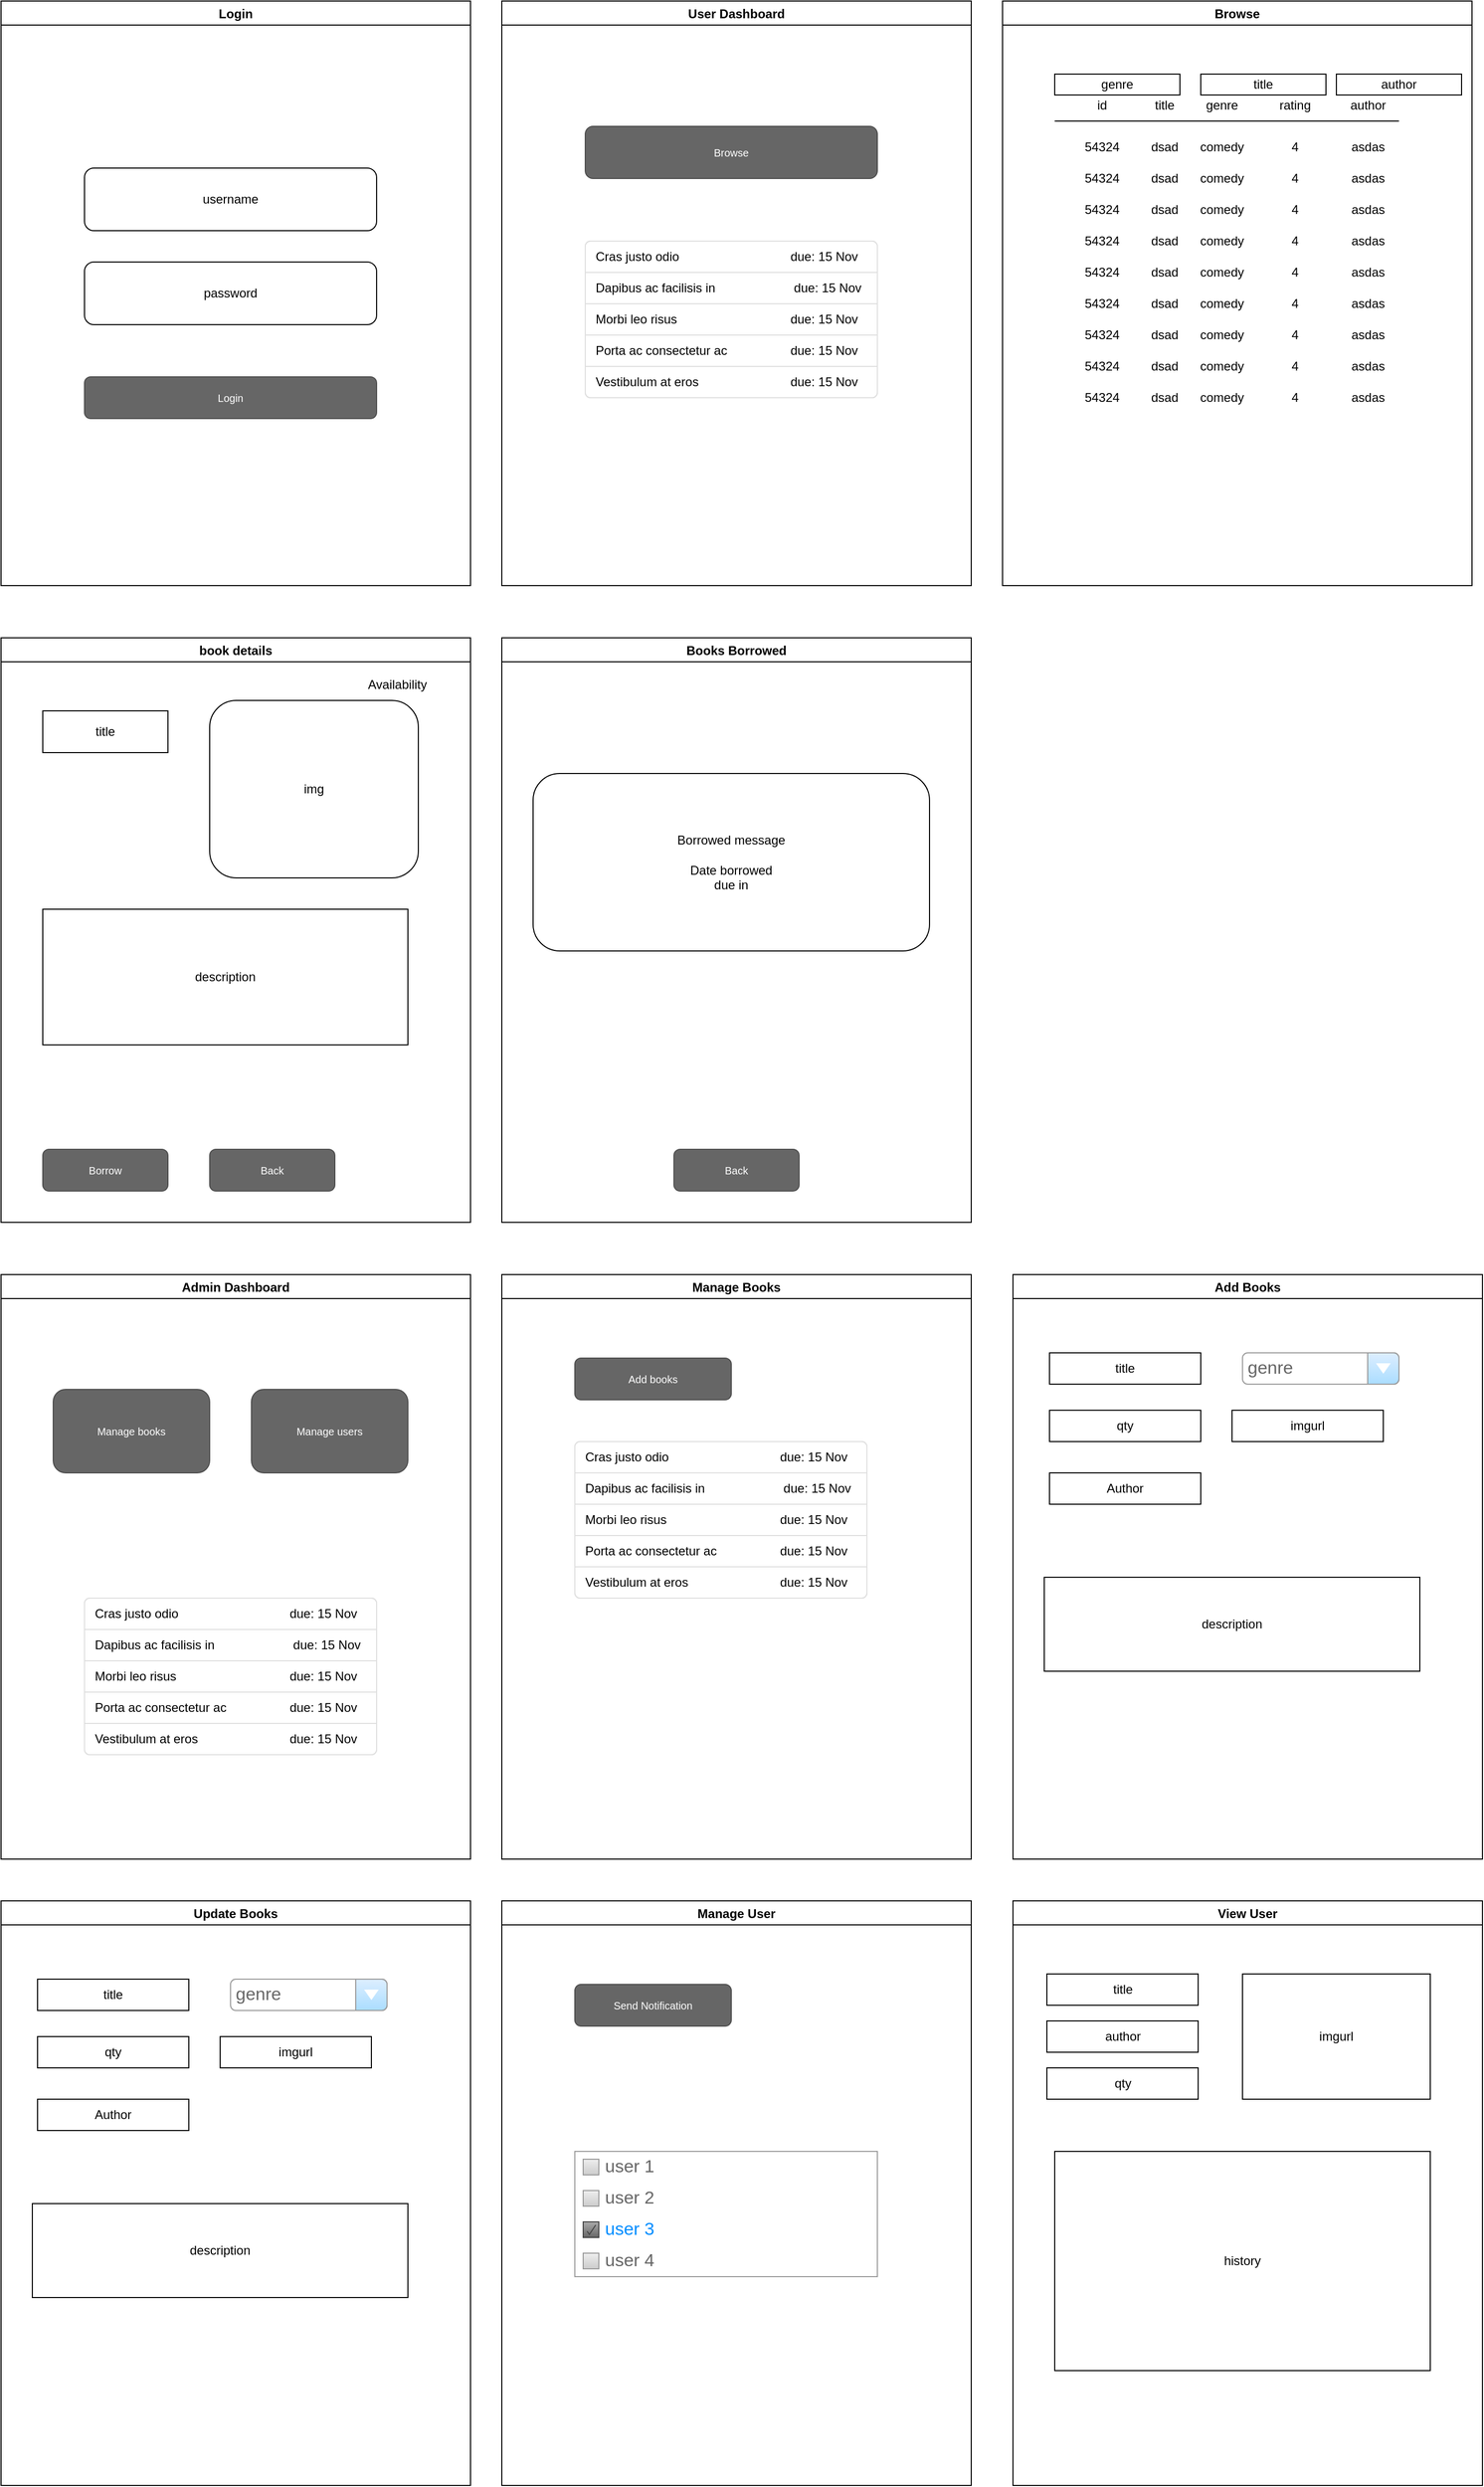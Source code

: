 <mxfile version="15.4.0" type="device" pages="3"><diagram id="45T5d2dNW66gkccoMJ4-" name="Page-1"><mxGraphModel dx="1422" dy="843" grid="1" gridSize="10" guides="1" tooltips="1" connect="1" arrows="1" fold="1" page="1" pageScale="1" pageWidth="1600" pageHeight="900" math="0" shadow="0"><root><mxCell id="0"/><mxCell id="1" parent="0"/><mxCell id="5CDvOpoGA3eK7_u7aiSN-2" value="Login" style="swimlane;" parent="1" vertex="1"><mxGeometry x="40" y="40" width="450" height="560" as="geometry"/></mxCell><mxCell id="5CDvOpoGA3eK7_u7aiSN-3" value="username" style="rounded=1;whiteSpace=wrap;html=1;" parent="5CDvOpoGA3eK7_u7aiSN-2" vertex="1"><mxGeometry x="80" y="160" width="280" height="60" as="geometry"/></mxCell><mxCell id="5CDvOpoGA3eK7_u7aiSN-4" value="password" style="rounded=1;whiteSpace=wrap;html=1;" parent="5CDvOpoGA3eK7_u7aiSN-2" vertex="1"><mxGeometry x="80" y="250" width="280" height="60" as="geometry"/></mxCell><mxCell id="5CDvOpoGA3eK7_u7aiSN-7" value="Login" style="rounded=1;html=1;shadow=0;dashed=0;whiteSpace=wrap;fontSize=10;fillColor=#666666;align=center;strokeColor=#4D4D4D;fontColor=#ffffff;" parent="5CDvOpoGA3eK7_u7aiSN-2" vertex="1"><mxGeometry x="80" y="360" width="280" height="40" as="geometry"/></mxCell><mxCell id="5CDvOpoGA3eK7_u7aiSN-8" value="User Dashboard" style="swimlane;" parent="1" vertex="1"><mxGeometry x="520" y="40" width="450" height="560" as="geometry"/></mxCell><mxCell id="5CDvOpoGA3eK7_u7aiSN-14" value="Browse" style="rounded=1;html=1;shadow=0;dashed=0;whiteSpace=wrap;fontSize=10;fillColor=#666666;align=center;strokeColor=#4D4D4D;fontColor=#ffffff;" parent="5CDvOpoGA3eK7_u7aiSN-8" vertex="1"><mxGeometry x="80" y="120" width="280" height="50" as="geometry"/></mxCell><mxCell id="5CDvOpoGA3eK7_u7aiSN-16" value="" style="html=1;shadow=0;dashed=0;shape=mxgraph.bootstrap.rrect;rSize=5;strokeColor=#DFDFDF;html=1;whiteSpace=wrap;fillColor=#FFFFFF;fontColor=#000000;" parent="5CDvOpoGA3eK7_u7aiSN-8" vertex="1"><mxGeometry x="80" y="230" width="280" height="150" as="geometry"/></mxCell><mxCell id="5CDvOpoGA3eK7_u7aiSN-17" value="Cras justo odio&lt;span style=&quot;white-space: pre&quot;&gt;&#9;&lt;/span&gt;&lt;span style=&quot;white-space: pre&quot;&gt;&#9;&lt;/span&gt;&lt;span style=&quot;white-space: pre&quot;&gt;&#9;&lt;/span&gt;&lt;span style=&quot;white-space: pre&quot;&gt;&#9;&lt;/span&gt;due: 15 Nov" style="strokeColor=inherit;fillColor=inherit;gradientColor=inherit;fontColor=inherit;html=1;shadow=0;dashed=0;shape=mxgraph.bootstrap.topButton;rSize=5;perimeter=none;whiteSpace=wrap;resizeWidth=1;align=left;spacing=10;" parent="5CDvOpoGA3eK7_u7aiSN-16" vertex="1"><mxGeometry width="280" height="30" relative="1" as="geometry"/></mxCell><mxCell id="5CDvOpoGA3eK7_u7aiSN-18" value="Dapibus ac facilisis in&lt;span&gt;&#9;&lt;span style=&quot;white-space: pre&quot;&gt;&#9;&lt;/span&gt;&lt;span style=&quot;white-space: pre&quot;&gt;&#9;&lt;/span&gt;&lt;span style=&quot;white-space: pre&quot;&gt;&#9;&lt;/span&gt;&lt;/span&gt;&lt;span&gt;&#9;&lt;/span&gt;&lt;span&gt;&#9;&lt;/span&gt;due: 15 Nov" style="strokeColor=inherit;fillColor=inherit;gradientColor=inherit;fontColor=inherit;html=1;shadow=0;dashed=0;perimeter=none;whiteSpace=wrap;resizeWidth=1;align=left;spacing=10;" parent="5CDvOpoGA3eK7_u7aiSN-16" vertex="1"><mxGeometry width="280" height="30" relative="1" as="geometry"><mxPoint y="30" as="offset"/></mxGeometry></mxCell><mxCell id="5CDvOpoGA3eK7_u7aiSN-19" value="Morbi leo risus&lt;span style=&quot;white-space: pre&quot;&gt;&#9;&lt;/span&gt;&lt;span style=&quot;white-space: pre&quot;&gt;&#9;&lt;/span&gt;&lt;span style=&quot;white-space: pre&quot;&gt;&#9;&lt;/span&gt;&lt;span style=&quot;white-space: pre&quot;&gt;&#9;&lt;/span&gt;&lt;span style=&quot;white-space: pre&quot;&gt;&#9;&lt;/span&gt;due: 15 Nov" style="strokeColor=inherit;fillColor=inherit;gradientColor=inherit;fontColor=inherit;html=1;shadow=0;dashed=0;perimeter=none;whiteSpace=wrap;resizeWidth=1;align=left;spacing=10;" parent="5CDvOpoGA3eK7_u7aiSN-16" vertex="1"><mxGeometry width="280" height="30" relative="1" as="geometry"><mxPoint y="60" as="offset"/></mxGeometry></mxCell><mxCell id="5CDvOpoGA3eK7_u7aiSN-20" value="Porta ac consectetur ac &lt;span style=&quot;white-space: pre&quot;&gt;&#9;&lt;/span&gt;&lt;span style=&quot;white-space: pre&quot;&gt;&#9;&lt;/span&gt;&lt;span style=&quot;white-space: pre&quot;&gt;&#9;&lt;/span&gt;due: 15 Nov" style="strokeColor=inherit;fillColor=inherit;gradientColor=inherit;fontColor=inherit;html=1;shadow=0;dashed=0;perimeter=none;whiteSpace=wrap;resizeWidth=1;align=left;spacing=10;" parent="5CDvOpoGA3eK7_u7aiSN-16" vertex="1"><mxGeometry width="280" height="30" relative="1" as="geometry"><mxPoint y="90" as="offset"/></mxGeometry></mxCell><mxCell id="5CDvOpoGA3eK7_u7aiSN-21" value="Vestibulum at eros &lt;span style=&quot;white-space: pre&quot;&gt;&#9;&lt;/span&gt;&lt;span style=&quot;white-space: pre&quot;&gt;&#9;&lt;/span&gt;&lt;span style=&quot;white-space: pre&quot;&gt;&#9;&lt;/span&gt;&lt;span style=&quot;white-space: pre&quot;&gt;&#9;&lt;/span&gt;due: 15 Nov" style="strokeColor=inherit;fillColor=inherit;gradientColor=inherit;fontColor=inherit;html=1;shadow=0;dashed=0;shape=mxgraph.bootstrap.bottomButton;rSize=5;perimeter=none;whiteSpace=wrap;resizeWidth=1;resizeHeight=0;align=left;spacing=10;" parent="5CDvOpoGA3eK7_u7aiSN-16" vertex="1"><mxGeometry y="1" width="280" height="30" relative="1" as="geometry"><mxPoint y="-30" as="offset"/></mxGeometry></mxCell><mxCell id="5CDvOpoGA3eK7_u7aiSN-22" value="Browse" style="swimlane;" parent="1" vertex="1"><mxGeometry x="1000" y="40" width="450" height="560" as="geometry"/></mxCell><mxCell id="5CDvOpoGA3eK7_u7aiSN-87" value="title" style="text;html=1;align=center;verticalAlign=middle;resizable=0;points=[];autosize=1;strokeColor=none;fillColor=none;" parent="5CDvOpoGA3eK7_u7aiSN-22" vertex="1"><mxGeometry x="140" y="90" width="30" height="20" as="geometry"/></mxCell><mxCell id="5CDvOpoGA3eK7_u7aiSN-88" value="genre" style="text;html=1;align=center;verticalAlign=middle;resizable=0;points=[];autosize=1;strokeColor=none;fillColor=none;" parent="5CDvOpoGA3eK7_u7aiSN-22" vertex="1"><mxGeometry x="185" y="90" width="50" height="20" as="geometry"/></mxCell><mxCell id="5CDvOpoGA3eK7_u7aiSN-89" value="rating" style="text;html=1;align=center;verticalAlign=middle;resizable=0;points=[];autosize=1;strokeColor=none;fillColor=none;" parent="5CDvOpoGA3eK7_u7aiSN-22" vertex="1"><mxGeometry x="255" y="90" width="50" height="20" as="geometry"/></mxCell><mxCell id="5CDvOpoGA3eK7_u7aiSN-90" value="author" style="text;html=1;align=center;verticalAlign=middle;resizable=0;points=[];autosize=1;strokeColor=none;fillColor=none;" parent="5CDvOpoGA3eK7_u7aiSN-22" vertex="1"><mxGeometry x="325" y="90" width="50" height="20" as="geometry"/></mxCell><mxCell id="5CDvOpoGA3eK7_u7aiSN-92" value="54324" style="text;html=1;align=center;verticalAlign=middle;resizable=0;points=[];autosize=1;strokeColor=none;fillColor=none;" parent="5CDvOpoGA3eK7_u7aiSN-22" vertex="1"><mxGeometry x="70" y="130" width="50" height="20" as="geometry"/></mxCell><mxCell id="5CDvOpoGA3eK7_u7aiSN-93" value="dsad" style="text;html=1;align=center;verticalAlign=middle;resizable=0;points=[];autosize=1;strokeColor=none;fillColor=none;" parent="5CDvOpoGA3eK7_u7aiSN-22" vertex="1"><mxGeometry x="135" y="130" width="40" height="20" as="geometry"/></mxCell><mxCell id="5CDvOpoGA3eK7_u7aiSN-94" value="comedy" style="text;html=1;align=center;verticalAlign=middle;resizable=0;points=[];autosize=1;strokeColor=none;fillColor=none;" parent="5CDvOpoGA3eK7_u7aiSN-22" vertex="1"><mxGeometry x="180" y="130" width="60" height="20" as="geometry"/></mxCell><mxCell id="5CDvOpoGA3eK7_u7aiSN-95" value="4" style="text;html=1;align=center;verticalAlign=middle;resizable=0;points=[];autosize=1;strokeColor=none;fillColor=none;" parent="5CDvOpoGA3eK7_u7aiSN-22" vertex="1"><mxGeometry x="270" y="130" width="20" height="20" as="geometry"/></mxCell><mxCell id="5CDvOpoGA3eK7_u7aiSN-96" value="asdas" style="text;html=1;align=center;verticalAlign=middle;resizable=0;points=[];autosize=1;strokeColor=none;fillColor=none;" parent="5CDvOpoGA3eK7_u7aiSN-22" vertex="1"><mxGeometry x="325" y="130" width="50" height="20" as="geometry"/></mxCell><mxCell id="5CDvOpoGA3eK7_u7aiSN-97" value="54324" style="text;html=1;align=center;verticalAlign=middle;resizable=0;points=[];autosize=1;strokeColor=none;fillColor=none;" parent="5CDvOpoGA3eK7_u7aiSN-22" vertex="1"><mxGeometry x="70" y="160" width="50" height="20" as="geometry"/></mxCell><mxCell id="5CDvOpoGA3eK7_u7aiSN-98" value="dsad" style="text;html=1;align=center;verticalAlign=middle;resizable=0;points=[];autosize=1;strokeColor=none;fillColor=none;" parent="5CDvOpoGA3eK7_u7aiSN-22" vertex="1"><mxGeometry x="135" y="160" width="40" height="20" as="geometry"/></mxCell><mxCell id="5CDvOpoGA3eK7_u7aiSN-99" value="comedy" style="text;html=1;align=center;verticalAlign=middle;resizable=0;points=[];autosize=1;strokeColor=none;fillColor=none;" parent="5CDvOpoGA3eK7_u7aiSN-22" vertex="1"><mxGeometry x="180" y="160" width="60" height="20" as="geometry"/></mxCell><mxCell id="5CDvOpoGA3eK7_u7aiSN-100" value="4" style="text;html=1;align=center;verticalAlign=middle;resizable=0;points=[];autosize=1;strokeColor=none;fillColor=none;" parent="5CDvOpoGA3eK7_u7aiSN-22" vertex="1"><mxGeometry x="270" y="160" width="20" height="20" as="geometry"/></mxCell><mxCell id="5CDvOpoGA3eK7_u7aiSN-101" value="asdas" style="text;html=1;align=center;verticalAlign=middle;resizable=0;points=[];autosize=1;strokeColor=none;fillColor=none;" parent="5CDvOpoGA3eK7_u7aiSN-22" vertex="1"><mxGeometry x="325" y="160" width="50" height="20" as="geometry"/></mxCell><mxCell id="5CDvOpoGA3eK7_u7aiSN-102" value="54324" style="text;html=1;align=center;verticalAlign=middle;resizable=0;points=[];autosize=1;strokeColor=none;fillColor=none;" parent="5CDvOpoGA3eK7_u7aiSN-22" vertex="1"><mxGeometry x="70" y="190" width="50" height="20" as="geometry"/></mxCell><mxCell id="5CDvOpoGA3eK7_u7aiSN-103" value="dsad" style="text;html=1;align=center;verticalAlign=middle;resizable=0;points=[];autosize=1;strokeColor=none;fillColor=none;" parent="5CDvOpoGA3eK7_u7aiSN-22" vertex="1"><mxGeometry x="135" y="190" width="40" height="20" as="geometry"/></mxCell><mxCell id="5CDvOpoGA3eK7_u7aiSN-104" value="comedy" style="text;html=1;align=center;verticalAlign=middle;resizable=0;points=[];autosize=1;strokeColor=none;fillColor=none;" parent="5CDvOpoGA3eK7_u7aiSN-22" vertex="1"><mxGeometry x="180" y="190" width="60" height="20" as="geometry"/></mxCell><mxCell id="5CDvOpoGA3eK7_u7aiSN-105" value="4" style="text;html=1;align=center;verticalAlign=middle;resizable=0;points=[];autosize=1;strokeColor=none;fillColor=none;" parent="5CDvOpoGA3eK7_u7aiSN-22" vertex="1"><mxGeometry x="270" y="190" width="20" height="20" as="geometry"/></mxCell><mxCell id="5CDvOpoGA3eK7_u7aiSN-106" value="asdas" style="text;html=1;align=center;verticalAlign=middle;resizable=0;points=[];autosize=1;strokeColor=none;fillColor=none;" parent="5CDvOpoGA3eK7_u7aiSN-22" vertex="1"><mxGeometry x="325" y="190" width="50" height="20" as="geometry"/></mxCell><mxCell id="5CDvOpoGA3eK7_u7aiSN-107" value="54324" style="text;html=1;align=center;verticalAlign=middle;resizable=0;points=[];autosize=1;strokeColor=none;fillColor=none;" parent="5CDvOpoGA3eK7_u7aiSN-22" vertex="1"><mxGeometry x="70" y="220" width="50" height="20" as="geometry"/></mxCell><mxCell id="5CDvOpoGA3eK7_u7aiSN-108" value="dsad" style="text;html=1;align=center;verticalAlign=middle;resizable=0;points=[];autosize=1;strokeColor=none;fillColor=none;" parent="5CDvOpoGA3eK7_u7aiSN-22" vertex="1"><mxGeometry x="135" y="220" width="40" height="20" as="geometry"/></mxCell><mxCell id="5CDvOpoGA3eK7_u7aiSN-109" value="comedy" style="text;html=1;align=center;verticalAlign=middle;resizable=0;points=[];autosize=1;strokeColor=none;fillColor=none;" parent="5CDvOpoGA3eK7_u7aiSN-22" vertex="1"><mxGeometry x="180" y="220" width="60" height="20" as="geometry"/></mxCell><mxCell id="5CDvOpoGA3eK7_u7aiSN-110" value="4" style="text;html=1;align=center;verticalAlign=middle;resizable=0;points=[];autosize=1;strokeColor=none;fillColor=none;" parent="5CDvOpoGA3eK7_u7aiSN-22" vertex="1"><mxGeometry x="270" y="220" width="20" height="20" as="geometry"/></mxCell><mxCell id="5CDvOpoGA3eK7_u7aiSN-111" value="asdas" style="text;html=1;align=center;verticalAlign=middle;resizable=0;points=[];autosize=1;strokeColor=none;fillColor=none;" parent="5CDvOpoGA3eK7_u7aiSN-22" vertex="1"><mxGeometry x="325" y="220" width="50" height="20" as="geometry"/></mxCell><mxCell id="5CDvOpoGA3eK7_u7aiSN-112" value="54324" style="text;html=1;align=center;verticalAlign=middle;resizable=0;points=[];autosize=1;strokeColor=none;fillColor=none;" parent="5CDvOpoGA3eK7_u7aiSN-22" vertex="1"><mxGeometry x="70" y="250" width="50" height="20" as="geometry"/></mxCell><mxCell id="5CDvOpoGA3eK7_u7aiSN-113" value="dsad" style="text;html=1;align=center;verticalAlign=middle;resizable=0;points=[];autosize=1;strokeColor=none;fillColor=none;" parent="5CDvOpoGA3eK7_u7aiSN-22" vertex="1"><mxGeometry x="135" y="250" width="40" height="20" as="geometry"/></mxCell><mxCell id="5CDvOpoGA3eK7_u7aiSN-114" value="comedy" style="text;html=1;align=center;verticalAlign=middle;resizable=0;points=[];autosize=1;strokeColor=none;fillColor=none;" parent="5CDvOpoGA3eK7_u7aiSN-22" vertex="1"><mxGeometry x="180" y="250" width="60" height="20" as="geometry"/></mxCell><mxCell id="5CDvOpoGA3eK7_u7aiSN-115" value="4" style="text;html=1;align=center;verticalAlign=middle;resizable=0;points=[];autosize=1;strokeColor=none;fillColor=none;" parent="5CDvOpoGA3eK7_u7aiSN-22" vertex="1"><mxGeometry x="270" y="250" width="20" height="20" as="geometry"/></mxCell><mxCell id="5CDvOpoGA3eK7_u7aiSN-116" value="asdas" style="text;html=1;align=center;verticalAlign=middle;resizable=0;points=[];autosize=1;strokeColor=none;fillColor=none;" parent="5CDvOpoGA3eK7_u7aiSN-22" vertex="1"><mxGeometry x="325" y="250" width="50" height="20" as="geometry"/></mxCell><mxCell id="5CDvOpoGA3eK7_u7aiSN-117" value="54324" style="text;html=1;align=center;verticalAlign=middle;resizable=0;points=[];autosize=1;strokeColor=none;fillColor=none;" parent="5CDvOpoGA3eK7_u7aiSN-22" vertex="1"><mxGeometry x="70" y="280" width="50" height="20" as="geometry"/></mxCell><mxCell id="5CDvOpoGA3eK7_u7aiSN-118" value="dsad" style="text;html=1;align=center;verticalAlign=middle;resizable=0;points=[];autosize=1;strokeColor=none;fillColor=none;" parent="5CDvOpoGA3eK7_u7aiSN-22" vertex="1"><mxGeometry x="135" y="280" width="40" height="20" as="geometry"/></mxCell><mxCell id="5CDvOpoGA3eK7_u7aiSN-119" value="comedy" style="text;html=1;align=center;verticalAlign=middle;resizable=0;points=[];autosize=1;strokeColor=none;fillColor=none;" parent="5CDvOpoGA3eK7_u7aiSN-22" vertex="1"><mxGeometry x="180" y="280" width="60" height="20" as="geometry"/></mxCell><mxCell id="5CDvOpoGA3eK7_u7aiSN-120" value="4" style="text;html=1;align=center;verticalAlign=middle;resizable=0;points=[];autosize=1;strokeColor=none;fillColor=none;" parent="5CDvOpoGA3eK7_u7aiSN-22" vertex="1"><mxGeometry x="270" y="280" width="20" height="20" as="geometry"/></mxCell><mxCell id="5CDvOpoGA3eK7_u7aiSN-121" value="asdas" style="text;html=1;align=center;verticalAlign=middle;resizable=0;points=[];autosize=1;strokeColor=none;fillColor=none;" parent="5CDvOpoGA3eK7_u7aiSN-22" vertex="1"><mxGeometry x="325" y="280" width="50" height="20" as="geometry"/></mxCell><mxCell id="5CDvOpoGA3eK7_u7aiSN-122" value="54324" style="text;html=1;align=center;verticalAlign=middle;resizable=0;points=[];autosize=1;strokeColor=none;fillColor=none;" parent="5CDvOpoGA3eK7_u7aiSN-22" vertex="1"><mxGeometry x="70" y="310" width="50" height="20" as="geometry"/></mxCell><mxCell id="5CDvOpoGA3eK7_u7aiSN-123" value="dsad" style="text;html=1;align=center;verticalAlign=middle;resizable=0;points=[];autosize=1;strokeColor=none;fillColor=none;" parent="5CDvOpoGA3eK7_u7aiSN-22" vertex="1"><mxGeometry x="135" y="310" width="40" height="20" as="geometry"/></mxCell><mxCell id="5CDvOpoGA3eK7_u7aiSN-124" value="comedy" style="text;html=1;align=center;verticalAlign=middle;resizable=0;points=[];autosize=1;strokeColor=none;fillColor=none;" parent="5CDvOpoGA3eK7_u7aiSN-22" vertex="1"><mxGeometry x="180" y="310" width="60" height="20" as="geometry"/></mxCell><mxCell id="5CDvOpoGA3eK7_u7aiSN-125" value="4" style="text;html=1;align=center;verticalAlign=middle;resizable=0;points=[];autosize=1;strokeColor=none;fillColor=none;" parent="5CDvOpoGA3eK7_u7aiSN-22" vertex="1"><mxGeometry x="270" y="310" width="20" height="20" as="geometry"/></mxCell><mxCell id="5CDvOpoGA3eK7_u7aiSN-126" value="asdas" style="text;html=1;align=center;verticalAlign=middle;resizable=0;points=[];autosize=1;strokeColor=none;fillColor=none;" parent="5CDvOpoGA3eK7_u7aiSN-22" vertex="1"><mxGeometry x="325" y="310" width="50" height="20" as="geometry"/></mxCell><mxCell id="5CDvOpoGA3eK7_u7aiSN-127" value="54324" style="text;html=1;align=center;verticalAlign=middle;resizable=0;points=[];autosize=1;strokeColor=none;fillColor=none;" parent="5CDvOpoGA3eK7_u7aiSN-22" vertex="1"><mxGeometry x="70" y="340" width="50" height="20" as="geometry"/></mxCell><mxCell id="5CDvOpoGA3eK7_u7aiSN-128" value="dsad" style="text;html=1;align=center;verticalAlign=middle;resizable=0;points=[];autosize=1;strokeColor=none;fillColor=none;" parent="5CDvOpoGA3eK7_u7aiSN-22" vertex="1"><mxGeometry x="135" y="340" width="40" height="20" as="geometry"/></mxCell><mxCell id="5CDvOpoGA3eK7_u7aiSN-129" value="comedy" style="text;html=1;align=center;verticalAlign=middle;resizable=0;points=[];autosize=1;strokeColor=none;fillColor=none;" parent="5CDvOpoGA3eK7_u7aiSN-22" vertex="1"><mxGeometry x="180" y="340" width="60" height="20" as="geometry"/></mxCell><mxCell id="5CDvOpoGA3eK7_u7aiSN-130" value="4" style="text;html=1;align=center;verticalAlign=middle;resizable=0;points=[];autosize=1;strokeColor=none;fillColor=none;" parent="5CDvOpoGA3eK7_u7aiSN-22" vertex="1"><mxGeometry x="270" y="340" width="20" height="20" as="geometry"/></mxCell><mxCell id="5CDvOpoGA3eK7_u7aiSN-131" value="asdas" style="text;html=1;align=center;verticalAlign=middle;resizable=0;points=[];autosize=1;strokeColor=none;fillColor=none;" parent="5CDvOpoGA3eK7_u7aiSN-22" vertex="1"><mxGeometry x="325" y="340" width="50" height="20" as="geometry"/></mxCell><mxCell id="5CDvOpoGA3eK7_u7aiSN-132" value="54324" style="text;html=1;align=center;verticalAlign=middle;resizable=0;points=[];autosize=1;strokeColor=none;fillColor=none;" parent="5CDvOpoGA3eK7_u7aiSN-22" vertex="1"><mxGeometry x="70" y="370" width="50" height="20" as="geometry"/></mxCell><mxCell id="5CDvOpoGA3eK7_u7aiSN-133" value="dsad" style="text;html=1;align=center;verticalAlign=middle;resizable=0;points=[];autosize=1;strokeColor=none;fillColor=none;" parent="5CDvOpoGA3eK7_u7aiSN-22" vertex="1"><mxGeometry x="135" y="370" width="40" height="20" as="geometry"/></mxCell><mxCell id="5CDvOpoGA3eK7_u7aiSN-134" value="comedy" style="text;html=1;align=center;verticalAlign=middle;resizable=0;points=[];autosize=1;strokeColor=none;fillColor=none;" parent="5CDvOpoGA3eK7_u7aiSN-22" vertex="1"><mxGeometry x="180" y="370" width="60" height="20" as="geometry"/></mxCell><mxCell id="5CDvOpoGA3eK7_u7aiSN-135" value="4" style="text;html=1;align=center;verticalAlign=middle;resizable=0;points=[];autosize=1;strokeColor=none;fillColor=none;" parent="5CDvOpoGA3eK7_u7aiSN-22" vertex="1"><mxGeometry x="270" y="370" width="20" height="20" as="geometry"/></mxCell><mxCell id="5CDvOpoGA3eK7_u7aiSN-136" value="asdas" style="text;html=1;align=center;verticalAlign=middle;resizable=0;points=[];autosize=1;strokeColor=none;fillColor=none;" parent="5CDvOpoGA3eK7_u7aiSN-22" vertex="1"><mxGeometry x="325" y="370" width="50" height="20" as="geometry"/></mxCell><mxCell id="pqJsdX0oPDHt5nsDdsof-1" value="genre" style="rounded=0;whiteSpace=wrap;html=1;" parent="5CDvOpoGA3eK7_u7aiSN-22" vertex="1"><mxGeometry x="50" y="70" width="120" height="20" as="geometry"/></mxCell><mxCell id="pqJsdX0oPDHt5nsDdsof-10" value="title" style="rounded=0;whiteSpace=wrap;html=1;" parent="5CDvOpoGA3eK7_u7aiSN-22" vertex="1"><mxGeometry x="190" y="70" width="120" height="20" as="geometry"/></mxCell><mxCell id="NDztoxBB2xuEboLCQ7Hf-8" value="author" style="rounded=0;whiteSpace=wrap;html=1;" parent="5CDvOpoGA3eK7_u7aiSN-22" vertex="1"><mxGeometry x="320" y="70" width="120" height="20" as="geometry"/></mxCell><mxCell id="5CDvOpoGA3eK7_u7aiSN-86" value="id" style="text;html=1;align=center;verticalAlign=middle;resizable=0;points=[];autosize=1;strokeColor=none;fillColor=none;" parent="1" vertex="1"><mxGeometry x="1085" y="130" width="20" height="20" as="geometry"/></mxCell><mxCell id="5CDvOpoGA3eK7_u7aiSN-91" value="" style="line;strokeWidth=1;rotatable=0;dashed=0;labelPosition=right;align=left;verticalAlign=middle;spacingTop=0;spacingLeft=6;points=[];portConstraint=eastwest;" parent="1" vertex="1"><mxGeometry x="1050" y="150" width="330" height="10" as="geometry"/></mxCell><mxCell id="qfo3A6j2_mEcqI62yjqq-1" value="book details" style="swimlane;" parent="1" vertex="1"><mxGeometry x="40" y="650" width="450" height="560" as="geometry"/></mxCell><mxCell id="pqJsdX0oPDHt5nsDdsof-11" value="img" style="rounded=1;whiteSpace=wrap;html=1;" parent="qfo3A6j2_mEcqI62yjqq-1" vertex="1"><mxGeometry x="200" y="60" width="200" height="170" as="geometry"/></mxCell><mxCell id="pqJsdX0oPDHt5nsDdsof-12" value="title" style="rounded=0;whiteSpace=wrap;html=1;" parent="qfo3A6j2_mEcqI62yjqq-1" vertex="1"><mxGeometry x="40" y="70" width="120" height="40" as="geometry"/></mxCell><mxCell id="pqJsdX0oPDHt5nsDdsof-13" value="description" style="rounded=0;whiteSpace=wrap;html=1;" parent="qfo3A6j2_mEcqI62yjqq-1" vertex="1"><mxGeometry x="40" y="260" width="350" height="130" as="geometry"/></mxCell><mxCell id="pqJsdX0oPDHt5nsDdsof-14" value="Borrow" style="rounded=1;html=1;shadow=0;dashed=0;whiteSpace=wrap;fontSize=10;fillColor=#666666;align=center;strokeColor=#4D4D4D;fontColor=#ffffff;" parent="qfo3A6j2_mEcqI62yjqq-1" vertex="1"><mxGeometry x="40" y="490" width="120" height="40" as="geometry"/></mxCell><mxCell id="pqJsdX0oPDHt5nsDdsof-15" value="Back" style="rounded=1;html=1;shadow=0;dashed=0;whiteSpace=wrap;fontSize=10;fillColor=#666666;align=center;strokeColor=#4D4D4D;fontColor=#ffffff;" parent="qfo3A6j2_mEcqI62yjqq-1" vertex="1"><mxGeometry x="200" y="490" width="120" height="40" as="geometry"/></mxCell><mxCell id="pqJsdX0oPDHt5nsDdsof-16" value="Availability" style="text;html=1;strokeColor=none;fillColor=none;align=center;verticalAlign=middle;whiteSpace=wrap;rounded=0;" parent="qfo3A6j2_mEcqI62yjqq-1" vertex="1"><mxGeometry x="350" y="30" width="60" height="30" as="geometry"/></mxCell><mxCell id="NDztoxBB2xuEboLCQ7Hf-1" value="Books Borrowed" style="swimlane;" parent="1" vertex="1"><mxGeometry x="520" y="650" width="450" height="560" as="geometry"/></mxCell><mxCell id="NDztoxBB2xuEboLCQ7Hf-6" value="Back" style="rounded=1;html=1;shadow=0;dashed=0;whiteSpace=wrap;fontSize=10;fillColor=#666666;align=center;strokeColor=#4D4D4D;fontColor=#ffffff;" parent="NDztoxBB2xuEboLCQ7Hf-1" vertex="1"><mxGeometry x="165" y="490" width="120" height="40" as="geometry"/></mxCell><mxCell id="NDztoxBB2xuEboLCQ7Hf-9" value="Borrowed message&lt;br&gt;&lt;br&gt;Date borrowed&lt;br&gt;due in&lt;br&gt;" style="rounded=1;whiteSpace=wrap;html=1;" parent="NDztoxBB2xuEboLCQ7Hf-1" vertex="1"><mxGeometry x="30" y="130" width="380" height="170" as="geometry"/></mxCell><mxCell id="NIOLLia9DJazj9kGjLsB-8" value="Admin Dashboard" style="swimlane;" parent="1" vertex="1"><mxGeometry x="40" y="1260" width="450" height="560" as="geometry"/></mxCell><mxCell id="NIOLLia9DJazj9kGjLsB-9" value="Manage books" style="rounded=1;html=1;shadow=0;dashed=0;whiteSpace=wrap;fontSize=10;fillColor=#666666;align=center;strokeColor=#4D4D4D;fontColor=#ffffff;" parent="NIOLLia9DJazj9kGjLsB-8" vertex="1"><mxGeometry x="50" y="110" width="150" height="80" as="geometry"/></mxCell><mxCell id="NIOLLia9DJazj9kGjLsB-10" value="" style="html=1;shadow=0;dashed=0;shape=mxgraph.bootstrap.rrect;rSize=5;strokeColor=#DFDFDF;html=1;whiteSpace=wrap;fillColor=#FFFFFF;fontColor=#000000;" parent="NIOLLia9DJazj9kGjLsB-8" vertex="1"><mxGeometry x="80" y="310" width="280" height="150" as="geometry"/></mxCell><mxCell id="NIOLLia9DJazj9kGjLsB-11" value="Cras justo odio&lt;span style=&quot;white-space: pre&quot;&gt;&#9;&lt;/span&gt;&lt;span style=&quot;white-space: pre&quot;&gt;&#9;&lt;/span&gt;&lt;span style=&quot;white-space: pre&quot;&gt;&#9;&lt;/span&gt;&lt;span style=&quot;white-space: pre&quot;&gt;&#9;&lt;/span&gt;due: 15 Nov" style="strokeColor=inherit;fillColor=inherit;gradientColor=inherit;fontColor=inherit;html=1;shadow=0;dashed=0;shape=mxgraph.bootstrap.topButton;rSize=5;perimeter=none;whiteSpace=wrap;resizeWidth=1;align=left;spacing=10;" parent="NIOLLia9DJazj9kGjLsB-10" vertex="1"><mxGeometry width="280" height="30" relative="1" as="geometry"/></mxCell><mxCell id="NIOLLia9DJazj9kGjLsB-12" value="Dapibus ac facilisis in&lt;span&gt;&#9;&lt;span style=&quot;white-space: pre&quot;&gt;&#9;&lt;/span&gt;&lt;span style=&quot;white-space: pre&quot;&gt;&#9;&lt;/span&gt;&lt;span style=&quot;white-space: pre&quot;&gt;&#9;&lt;/span&gt;&lt;/span&gt;&lt;span&gt;&#9;&lt;/span&gt;&lt;span&gt;&#9;&lt;/span&gt;due: 15 Nov" style="strokeColor=inherit;fillColor=inherit;gradientColor=inherit;fontColor=inherit;html=1;shadow=0;dashed=0;perimeter=none;whiteSpace=wrap;resizeWidth=1;align=left;spacing=10;" parent="NIOLLia9DJazj9kGjLsB-10" vertex="1"><mxGeometry width="280" height="30" relative="1" as="geometry"><mxPoint y="30" as="offset"/></mxGeometry></mxCell><mxCell id="NIOLLia9DJazj9kGjLsB-13" value="Morbi leo risus&lt;span style=&quot;white-space: pre&quot;&gt;&#9;&lt;/span&gt;&lt;span style=&quot;white-space: pre&quot;&gt;&#9;&lt;/span&gt;&lt;span style=&quot;white-space: pre&quot;&gt;&#9;&lt;/span&gt;&lt;span style=&quot;white-space: pre&quot;&gt;&#9;&lt;/span&gt;&lt;span style=&quot;white-space: pre&quot;&gt;&#9;&lt;/span&gt;due: 15 Nov" style="strokeColor=inherit;fillColor=inherit;gradientColor=inherit;fontColor=inherit;html=1;shadow=0;dashed=0;perimeter=none;whiteSpace=wrap;resizeWidth=1;align=left;spacing=10;" parent="NIOLLia9DJazj9kGjLsB-10" vertex="1"><mxGeometry width="280" height="30" relative="1" as="geometry"><mxPoint y="60" as="offset"/></mxGeometry></mxCell><mxCell id="NIOLLia9DJazj9kGjLsB-14" value="Porta ac consectetur ac &lt;span style=&quot;white-space: pre&quot;&gt;&#9;&lt;/span&gt;&lt;span style=&quot;white-space: pre&quot;&gt;&#9;&lt;/span&gt;&lt;span style=&quot;white-space: pre&quot;&gt;&#9;&lt;/span&gt;due: 15 Nov" style="strokeColor=inherit;fillColor=inherit;gradientColor=inherit;fontColor=inherit;html=1;shadow=0;dashed=0;perimeter=none;whiteSpace=wrap;resizeWidth=1;align=left;spacing=10;" parent="NIOLLia9DJazj9kGjLsB-10" vertex="1"><mxGeometry width="280" height="30" relative="1" as="geometry"><mxPoint y="90" as="offset"/></mxGeometry></mxCell><mxCell id="NIOLLia9DJazj9kGjLsB-15" value="Vestibulum at eros &lt;span style=&quot;white-space: pre&quot;&gt;&#9;&lt;/span&gt;&lt;span style=&quot;white-space: pre&quot;&gt;&#9;&lt;/span&gt;&lt;span style=&quot;white-space: pre&quot;&gt;&#9;&lt;/span&gt;&lt;span style=&quot;white-space: pre&quot;&gt;&#9;&lt;/span&gt;due: 15 Nov" style="strokeColor=inherit;fillColor=inherit;gradientColor=inherit;fontColor=inherit;html=1;shadow=0;dashed=0;shape=mxgraph.bootstrap.bottomButton;rSize=5;perimeter=none;whiteSpace=wrap;resizeWidth=1;resizeHeight=0;align=left;spacing=10;" parent="NIOLLia9DJazj9kGjLsB-10" vertex="1"><mxGeometry y="1" width="280" height="30" relative="1" as="geometry"><mxPoint y="-30" as="offset"/></mxGeometry></mxCell><mxCell id="LkEoidZ_LGQmiRo14mO5-1" value="Manage users" style="rounded=1;html=1;shadow=0;dashed=0;whiteSpace=wrap;fontSize=10;fillColor=#666666;align=center;strokeColor=#4D4D4D;fontColor=#ffffff;" parent="NIOLLia9DJazj9kGjLsB-8" vertex="1"><mxGeometry x="240" y="110" width="150" height="80" as="geometry"/></mxCell><mxCell id="LkEoidZ_LGQmiRo14mO5-2" value="Manage Books" style="swimlane;" parent="1" vertex="1"><mxGeometry x="520" y="1260" width="450" height="560" as="geometry"/></mxCell><mxCell id="LkEoidZ_LGQmiRo14mO5-4" value="" style="html=1;shadow=0;dashed=0;shape=mxgraph.bootstrap.rrect;rSize=5;strokeColor=#DFDFDF;html=1;whiteSpace=wrap;fillColor=#FFFFFF;fontColor=#000000;" parent="LkEoidZ_LGQmiRo14mO5-2" vertex="1"><mxGeometry x="70" y="160" width="280" height="150" as="geometry"/></mxCell><mxCell id="LkEoidZ_LGQmiRo14mO5-5" value="Cras justo odio&lt;span style=&quot;white-space: pre&quot;&gt;&#9;&lt;/span&gt;&lt;span style=&quot;white-space: pre&quot;&gt;&#9;&lt;/span&gt;&lt;span style=&quot;white-space: pre&quot;&gt;&#9;&lt;/span&gt;&lt;span style=&quot;white-space: pre&quot;&gt;&#9;&lt;/span&gt;due: 15 Nov" style="strokeColor=inherit;fillColor=inherit;gradientColor=inherit;fontColor=inherit;html=1;shadow=0;dashed=0;shape=mxgraph.bootstrap.topButton;rSize=5;perimeter=none;whiteSpace=wrap;resizeWidth=1;align=left;spacing=10;" parent="LkEoidZ_LGQmiRo14mO5-4" vertex="1"><mxGeometry width="280" height="30" relative="1" as="geometry"/></mxCell><mxCell id="LkEoidZ_LGQmiRo14mO5-6" value="Dapibus ac facilisis in&lt;span&gt;&#9;&lt;span style=&quot;white-space: pre&quot;&gt;&#9;&lt;/span&gt;&lt;span style=&quot;white-space: pre&quot;&gt;&#9;&lt;/span&gt;&lt;span style=&quot;white-space: pre&quot;&gt;&#9;&lt;/span&gt;&lt;/span&gt;&lt;span&gt;&#9;&lt;/span&gt;&lt;span&gt;&#9;&lt;/span&gt;due: 15 Nov" style="strokeColor=inherit;fillColor=inherit;gradientColor=inherit;fontColor=inherit;html=1;shadow=0;dashed=0;perimeter=none;whiteSpace=wrap;resizeWidth=1;align=left;spacing=10;" parent="LkEoidZ_LGQmiRo14mO5-4" vertex="1"><mxGeometry width="280" height="30" relative="1" as="geometry"><mxPoint y="30" as="offset"/></mxGeometry></mxCell><mxCell id="LkEoidZ_LGQmiRo14mO5-7" value="Morbi leo risus&lt;span style=&quot;white-space: pre&quot;&gt;&#9;&lt;/span&gt;&lt;span style=&quot;white-space: pre&quot;&gt;&#9;&lt;/span&gt;&lt;span style=&quot;white-space: pre&quot;&gt;&#9;&lt;/span&gt;&lt;span style=&quot;white-space: pre&quot;&gt;&#9;&lt;/span&gt;&lt;span style=&quot;white-space: pre&quot;&gt;&#9;&lt;/span&gt;due: 15 Nov" style="strokeColor=inherit;fillColor=inherit;gradientColor=inherit;fontColor=inherit;html=1;shadow=0;dashed=0;perimeter=none;whiteSpace=wrap;resizeWidth=1;align=left;spacing=10;" parent="LkEoidZ_LGQmiRo14mO5-4" vertex="1"><mxGeometry width="280" height="30" relative="1" as="geometry"><mxPoint y="60" as="offset"/></mxGeometry></mxCell><mxCell id="LkEoidZ_LGQmiRo14mO5-8" value="Porta ac consectetur ac &lt;span style=&quot;white-space: pre&quot;&gt;&#9;&lt;/span&gt;&lt;span style=&quot;white-space: pre&quot;&gt;&#9;&lt;/span&gt;&lt;span style=&quot;white-space: pre&quot;&gt;&#9;&lt;/span&gt;due: 15 Nov" style="strokeColor=inherit;fillColor=inherit;gradientColor=inherit;fontColor=inherit;html=1;shadow=0;dashed=0;perimeter=none;whiteSpace=wrap;resizeWidth=1;align=left;spacing=10;" parent="LkEoidZ_LGQmiRo14mO5-4" vertex="1"><mxGeometry width="280" height="30" relative="1" as="geometry"><mxPoint y="90" as="offset"/></mxGeometry></mxCell><mxCell id="LkEoidZ_LGQmiRo14mO5-9" value="Vestibulum at eros &lt;span style=&quot;white-space: pre&quot;&gt;&#9;&lt;/span&gt;&lt;span style=&quot;white-space: pre&quot;&gt;&#9;&lt;/span&gt;&lt;span style=&quot;white-space: pre&quot;&gt;&#9;&lt;/span&gt;&lt;span style=&quot;white-space: pre&quot;&gt;&#9;&lt;/span&gt;due: 15 Nov" style="strokeColor=inherit;fillColor=inherit;gradientColor=inherit;fontColor=inherit;html=1;shadow=0;dashed=0;shape=mxgraph.bootstrap.bottomButton;rSize=5;perimeter=none;whiteSpace=wrap;resizeWidth=1;resizeHeight=0;align=left;spacing=10;" parent="LkEoidZ_LGQmiRo14mO5-4" vertex="1"><mxGeometry y="1" width="280" height="30" relative="1" as="geometry"><mxPoint y="-30" as="offset"/></mxGeometry></mxCell><mxCell id="LkEoidZ_LGQmiRo14mO5-11" value="Add books" style="rounded=1;html=1;shadow=0;dashed=0;whiteSpace=wrap;fontSize=10;fillColor=#666666;align=center;strokeColor=#4D4D4D;fontColor=#ffffff;" parent="LkEoidZ_LGQmiRo14mO5-2" vertex="1"><mxGeometry x="70" y="80" width="150" height="40" as="geometry"/></mxCell><mxCell id="LkEoidZ_LGQmiRo14mO5-20" value="Add Books" style="swimlane;" parent="1" vertex="1"><mxGeometry x="1010" y="1260" width="450" height="560" as="geometry"/></mxCell><mxCell id="LkEoidZ_LGQmiRo14mO5-28" value="genre" style="strokeWidth=1;shadow=0;dashed=0;align=center;html=1;shape=mxgraph.mockup.forms.comboBox;strokeColor=#999999;fillColor=#ddeeff;align=left;fillColor2=#aaddff;mainText=;fontColor=#666666;fontSize=17;spacingLeft=3;" parent="LkEoidZ_LGQmiRo14mO5-20" vertex="1"><mxGeometry x="220" y="75" width="150" height="30" as="geometry"/></mxCell><mxCell id="LkEoidZ_LGQmiRo14mO5-29" value="title" style="rounded=0;whiteSpace=wrap;html=1;" parent="LkEoidZ_LGQmiRo14mO5-20" vertex="1"><mxGeometry x="35" y="75" width="145" height="30" as="geometry"/></mxCell><mxCell id="LkEoidZ_LGQmiRo14mO5-30" value="qty" style="rounded=0;whiteSpace=wrap;html=1;" parent="LkEoidZ_LGQmiRo14mO5-20" vertex="1"><mxGeometry x="35" y="130" width="145" height="30" as="geometry"/></mxCell><mxCell id="LkEoidZ_LGQmiRo14mO5-31" value="description" style="rounded=0;whiteSpace=wrap;html=1;" parent="LkEoidZ_LGQmiRo14mO5-20" vertex="1"><mxGeometry x="30" y="290" width="360" height="90" as="geometry"/></mxCell><mxCell id="LkEoidZ_LGQmiRo14mO5-37" value="Author" style="rounded=0;whiteSpace=wrap;html=1;" parent="LkEoidZ_LGQmiRo14mO5-20" vertex="1"><mxGeometry x="35" y="190" width="145" height="30" as="geometry"/></mxCell><mxCell id="LkEoidZ_LGQmiRo14mO5-38" value="imgurl" style="rounded=0;whiteSpace=wrap;html=1;" parent="LkEoidZ_LGQmiRo14mO5-20" vertex="1"><mxGeometry x="210" y="130" width="145" height="30" as="geometry"/></mxCell><mxCell id="rK0j9vL9_WclfG7_A4QB-1" value="Update Books" style="swimlane;" parent="1" vertex="1"><mxGeometry x="40" y="1860" width="450" height="560" as="geometry"/></mxCell><mxCell id="rK0j9vL9_WclfG7_A4QB-2" value="genre" style="strokeWidth=1;shadow=0;dashed=0;align=center;html=1;shape=mxgraph.mockup.forms.comboBox;strokeColor=#999999;fillColor=#ddeeff;align=left;fillColor2=#aaddff;mainText=;fontColor=#666666;fontSize=17;spacingLeft=3;" parent="rK0j9vL9_WclfG7_A4QB-1" vertex="1"><mxGeometry x="220" y="75" width="150" height="30" as="geometry"/></mxCell><mxCell id="rK0j9vL9_WclfG7_A4QB-3" value="title" style="rounded=0;whiteSpace=wrap;html=1;" parent="rK0j9vL9_WclfG7_A4QB-1" vertex="1"><mxGeometry x="35" y="75" width="145" height="30" as="geometry"/></mxCell><mxCell id="rK0j9vL9_WclfG7_A4QB-4" value="qty" style="rounded=0;whiteSpace=wrap;html=1;" parent="rK0j9vL9_WclfG7_A4QB-1" vertex="1"><mxGeometry x="35" y="130" width="145" height="30" as="geometry"/></mxCell><mxCell id="rK0j9vL9_WclfG7_A4QB-5" value="description" style="rounded=0;whiteSpace=wrap;html=1;" parent="rK0j9vL9_WclfG7_A4QB-1" vertex="1"><mxGeometry x="30" y="290" width="360" height="90" as="geometry"/></mxCell><mxCell id="rK0j9vL9_WclfG7_A4QB-6" value="Author" style="rounded=0;whiteSpace=wrap;html=1;" parent="rK0j9vL9_WclfG7_A4QB-1" vertex="1"><mxGeometry x="35" y="190" width="145" height="30" as="geometry"/></mxCell><mxCell id="rK0j9vL9_WclfG7_A4QB-7" value="imgurl" style="rounded=0;whiteSpace=wrap;html=1;" parent="rK0j9vL9_WclfG7_A4QB-1" vertex="1"><mxGeometry x="210" y="130" width="145" height="30" as="geometry"/></mxCell><mxCell id="rK0j9vL9_WclfG7_A4QB-8" value="Manage User" style="swimlane;" parent="1" vertex="1"><mxGeometry x="520" y="1860" width="450" height="560" as="geometry"/></mxCell><mxCell id="rK0j9vL9_WclfG7_A4QB-15" value="Send Notification" style="rounded=1;html=1;shadow=0;dashed=0;whiteSpace=wrap;fontSize=10;fillColor=#666666;align=center;strokeColor=#4D4D4D;fontColor=#ffffff;" parent="rK0j9vL9_WclfG7_A4QB-8" vertex="1"><mxGeometry x="70" y="80" width="150" height="40" as="geometry"/></mxCell><mxCell id="rK0j9vL9_WclfG7_A4QB-16" value="" style="strokeWidth=1;shadow=0;dashed=0;align=center;html=1;shape=mxgraph.mockup.forms.rrect;rSize=0;strokeColor=#999999;fillColor=#ffffff;recursiveResize=0;" parent="rK0j9vL9_WclfG7_A4QB-8" vertex="1"><mxGeometry x="70" y="240" width="290" height="120" as="geometry"/></mxCell><mxCell id="rK0j9vL9_WclfG7_A4QB-17" value="user 1" style="strokeWidth=1;shadow=0;dashed=0;align=center;html=1;shape=mxgraph.mockup.forms.rrect;rSize=0;fillColor=#eeeeee;strokeColor=#999999;gradientColor=#cccccc;align=left;spacingLeft=4;fontSize=17;fontColor=#666666;labelPosition=right;" parent="rK0j9vL9_WclfG7_A4QB-16" vertex="1"><mxGeometry x="8" y="7.5" width="15" height="15" as="geometry"/></mxCell><mxCell id="rK0j9vL9_WclfG7_A4QB-18" value="user 2" style="strokeWidth=1;shadow=0;dashed=0;align=center;html=1;shape=mxgraph.mockup.forms.rrect;rSize=0;fillColor=#eeeeee;strokeColor=#999999;gradientColor=#cccccc;align=left;spacingLeft=4;fontSize=17;fontColor=#666666;labelPosition=right;" parent="rK0j9vL9_WclfG7_A4QB-16" vertex="1"><mxGeometry x="8" y="37.5" width="15" height="15" as="geometry"/></mxCell><mxCell id="rK0j9vL9_WclfG7_A4QB-19" value="user 3" style="strokeWidth=1;shadow=0;dashed=0;align=center;html=1;shape=mxgraph.mockup.forms.checkbox;rSize=0;resizable=0;fillColor=#aaaaaa;strokeColor=#444444;gradientColor=#666666;align=left;spacingLeft=4;fontSize=17;fontColor=#008cff;labelPosition=right;" parent="rK0j9vL9_WclfG7_A4QB-16" vertex="1"><mxGeometry x="8" y="67.5" width="15" height="15" as="geometry"/></mxCell><mxCell id="rK0j9vL9_WclfG7_A4QB-20" value="user 4" style="strokeWidth=1;shadow=0;dashed=0;align=center;html=1;shape=mxgraph.mockup.forms.rrect;rSize=0;fillColor=#eeeeee;strokeColor=#999999;gradientColor=#cccccc;align=left;spacingLeft=4;fontSize=17;fontColor=#666666;labelPosition=right;" parent="rK0j9vL9_WclfG7_A4QB-16" vertex="1"><mxGeometry x="8" y="97.5" width="15" height="15" as="geometry"/></mxCell><mxCell id="HsESlQ0joAVbDVPyIsTy-1" value="View User" style="swimlane;" parent="1" vertex="1"><mxGeometry x="1010" y="1860" width="450" height="560" as="geometry"/></mxCell><mxCell id="HsESlQ0joAVbDVPyIsTy-9" value="title" style="rounded=0;whiteSpace=wrap;html=1;" parent="HsESlQ0joAVbDVPyIsTy-1" vertex="1"><mxGeometry x="32.5" y="70" width="145" height="30" as="geometry"/></mxCell><mxCell id="HsESlQ0joAVbDVPyIsTy-10" value="author" style="rounded=0;whiteSpace=wrap;html=1;" parent="HsESlQ0joAVbDVPyIsTy-1" vertex="1"><mxGeometry x="32.5" y="115" width="145" height="30" as="geometry"/></mxCell><mxCell id="HsESlQ0joAVbDVPyIsTy-12" value="imgurl" style="rounded=0;whiteSpace=wrap;html=1;" parent="HsESlQ0joAVbDVPyIsTy-1" vertex="1"><mxGeometry x="220" y="70" width="180" height="120" as="geometry"/></mxCell><mxCell id="lEkDEB8B1vkVfyABCMM6-1" value="history" style="rounded=0;whiteSpace=wrap;html=1;" parent="HsESlQ0joAVbDVPyIsTy-1" vertex="1"><mxGeometry x="40" y="240" width="360" height="210" as="geometry"/></mxCell><mxCell id="lEkDEB8B1vkVfyABCMM6-2" value="qty" style="rounded=0;whiteSpace=wrap;html=1;" parent="HsESlQ0joAVbDVPyIsTy-1" vertex="1"><mxGeometry x="32.5" y="160" width="145" height="30" as="geometry"/></mxCell></root></mxGraphModel></diagram><diagram id="lBPlea7pfyQx-E725HHW" name="Page-2"><mxGraphModel dx="1422" dy="843" grid="1" gridSize="10" guides="1" tooltips="1" connect="1" arrows="1" fold="1" page="1" pageScale="1" pageWidth="1600" pageHeight="900" math="0" shadow="0"><root><mxCell id="xm_vkizzp_g5eFpGUmZe-0"/><mxCell id="xm_vkizzp_g5eFpGUmZe-1" parent="xm_vkizzp_g5eFpGUmZe-0"/><mxCell id="xm_vkizzp_g5eFpGUmZe-2" value="user" style="swimlane;fontStyle=0;childLayout=stackLayout;horizontal=1;startSize=26;fillColor=none;horizontalStack=0;resizeParent=1;resizeParentMax=0;resizeLast=0;collapsible=1;marginBottom=0;" parent="xm_vkizzp_g5eFpGUmZe-1" vertex="1"><mxGeometry x="1035" y="120" width="140" height="234" as="geometry"/></mxCell><mxCell id="i28QcFHNakREZ6J0W2UW-0" value="_id: ObjectID" style="text;strokeColor=none;fillColor=none;align=left;verticalAlign=top;spacingLeft=4;spacingRight=4;overflow=hidden;rotatable=0;points=[[0,0.5],[1,0.5]];portConstraint=eastwest;" parent="xm_vkizzp_g5eFpGUmZe-2" vertex="1"><mxGeometry y="26" width="140" height="26" as="geometry"/></mxCell><mxCell id="0OAwCM_pbjdoH0HQlcZQ-0" value="role: String" style="text;strokeColor=none;fillColor=none;align=left;verticalAlign=top;spacingLeft=4;spacingRight=4;overflow=hidden;rotatable=0;points=[[0,0.5],[1,0.5]];portConstraint=eastwest;" vertex="1" parent="xm_vkizzp_g5eFpGUmZe-2"><mxGeometry y="52" width="140" height="26" as="geometry"/></mxCell><mxCell id="xm_vkizzp_g5eFpGUmZe-3" value="name: String" style="text;strokeColor=none;fillColor=none;align=left;verticalAlign=top;spacingLeft=4;spacingRight=4;overflow=hidden;rotatable=0;points=[[0,0.5],[1,0.5]];portConstraint=eastwest;" parent="xm_vkizzp_g5eFpGUmZe-2" vertex="1"><mxGeometry y="78" width="140" height="26" as="geometry"/></mxCell><mxCell id="xm_vkizzp_g5eFpGUmZe-4" value="password: String (hash)" style="text;strokeColor=none;fillColor=none;align=left;verticalAlign=top;spacingLeft=4;spacingRight=4;overflow=hidden;rotatable=0;points=[[0,0.5],[1,0.5]];portConstraint=eastwest;" parent="xm_vkizzp_g5eFpGUmZe-2" vertex="1"><mxGeometry y="104" width="140" height="26" as="geometry"/></mxCell><mxCell id="xm_vkizzp_g5eFpGUmZe-5" value="address: String" style="text;strokeColor=none;fillColor=none;align=left;verticalAlign=top;spacingLeft=4;spacingRight=4;overflow=hidden;rotatable=0;points=[[0,0.5],[1,0.5]];portConstraint=eastwest;" parent="xm_vkizzp_g5eFpGUmZe-2" vertex="1"><mxGeometry y="130" width="140" height="26" as="geometry"/></mxCell><mxCell id="8EYhQgeO-o5Qi9uVrW6d-7" value="email: String" style="text;strokeColor=none;fillColor=none;align=left;verticalAlign=top;spacingLeft=4;spacingRight=4;overflow=hidden;rotatable=0;points=[[0,0.5],[1,0.5]];portConstraint=eastwest;" parent="xm_vkizzp_g5eFpGUmZe-2" vertex="1"><mxGeometry y="156" width="140" height="26" as="geometry"/></mxCell><mxCell id="BJ7yJR4qs6_Bz_0WTTiK-3" value="profileImg: String" style="text;strokeColor=none;fillColor=none;align=left;verticalAlign=top;spacingLeft=4;spacingRight=4;overflow=hidden;rotatable=0;points=[[0,0.5],[1,0.5]];portConstraint=eastwest;" parent="xm_vkizzp_g5eFpGUmZe-2" vertex="1"><mxGeometry y="182" width="140" height="26" as="geometry"/></mxCell><mxCell id="uZRZyrca2NDZlEkKucPT-0" value="fines: Number" style="text;strokeColor=none;fillColor=none;align=left;verticalAlign=top;spacingLeft=4;spacingRight=4;overflow=hidden;rotatable=0;points=[[0,0.5],[1,0.5]];portConstraint=eastwest;" parent="xm_vkizzp_g5eFpGUmZe-2" vertex="1"><mxGeometry y="208" width="140" height="26" as="geometry"/></mxCell><mxCell id="xm_vkizzp_g5eFpGUmZe-6" value="books" style="swimlane;fontStyle=0;childLayout=stackLayout;horizontal=1;startSize=26;fillColor=none;horizontalStack=0;resizeParent=1;resizeParentMax=0;resizeLast=0;collapsible=1;marginBottom=0;" parent="xm_vkizzp_g5eFpGUmZe-1" vertex="1"><mxGeometry x="425" y="133" width="140" height="208" as="geometry"/></mxCell><mxCell id="xm_vkizzp_g5eFpGUmZe-8" value="_id: ObjectID" style="text;strokeColor=none;fillColor=none;align=left;verticalAlign=top;spacingLeft=4;spacingRight=4;overflow=hidden;rotatable=0;points=[[0,0.5],[1,0.5]];portConstraint=eastwest;" parent="xm_vkizzp_g5eFpGUmZe-6" vertex="1"><mxGeometry y="26" width="140" height="26" as="geometry"/></mxCell><mxCell id="xm_vkizzp_g5eFpGUmZe-9" value="title: String" style="text;strokeColor=none;fillColor=none;align=left;verticalAlign=top;spacingLeft=4;spacingRight=4;overflow=hidden;rotatable=0;points=[[0,0.5],[1,0.5]];portConstraint=eastwest;" parent="xm_vkizzp_g5eFpGUmZe-6" vertex="1"><mxGeometry y="52" width="140" height="26" as="geometry"/></mxCell><mxCell id="8EYhQgeO-o5Qi9uVrW6d-10" value="qty: Number" style="text;strokeColor=none;fillColor=none;align=left;verticalAlign=top;spacingLeft=4;spacingRight=4;overflow=hidden;rotatable=0;points=[[0,0.5],[1,0.5]];portConstraint=eastwest;" parent="xm_vkizzp_g5eFpGUmZe-6" vertex="1"><mxGeometry y="78" width="140" height="26" as="geometry"/></mxCell><mxCell id="8EYhQgeO-o5Qi9uVrW6d-11" value="genre: model(genre)" style="text;strokeColor=none;fillColor=none;align=left;verticalAlign=top;spacingLeft=4;spacingRight=4;overflow=hidden;rotatable=0;points=[[0,0.5],[1,0.5]];portConstraint=eastwest;" parent="xm_vkizzp_g5eFpGUmZe-6" vertex="1"><mxGeometry y="104" width="140" height="26" as="geometry"/></mxCell><mxCell id="BJ7yJR4qs6_Bz_0WTTiK-0" value="author: String" style="text;strokeColor=none;fillColor=none;align=left;verticalAlign=top;spacingLeft=4;spacingRight=4;overflow=hidden;rotatable=0;points=[[0,0.5],[1,0.5]];portConstraint=eastwest;" parent="xm_vkizzp_g5eFpGUmZe-6" vertex="1"><mxGeometry y="130" width="140" height="26" as="geometry"/></mxCell><mxCell id="BJ7yJR4qs6_Bz_0WTTiK-2" value="img: String (?Cloudify)" style="text;strokeColor=none;fillColor=none;align=left;verticalAlign=top;spacingLeft=4;spacingRight=4;overflow=hidden;rotatable=0;points=[[0,0.5],[1,0.5]];portConstraint=eastwest;" parent="xm_vkizzp_g5eFpGUmZe-6" vertex="1"><mxGeometry y="156" width="140" height="26" as="geometry"/></mxCell><mxCell id="Rx7TJfGg1pYOkW-eE7dU-0" value="description: String" style="text;strokeColor=none;fillColor=none;align=left;verticalAlign=top;spacingLeft=4;spacingRight=4;overflow=hidden;rotatable=0;points=[[0,0.5],[1,0.5]];portConstraint=eastwest;" parent="xm_vkizzp_g5eFpGUmZe-6" vertex="1"><mxGeometry y="182" width="140" height="26" as="geometry"/></mxCell><mxCell id="8EYhQgeO-o5Qi9uVrW6d-0" value="OnLoan" style="swimlane;fontStyle=0;childLayout=stackLayout;horizontal=1;startSize=26;fillColor=none;horizontalStack=0;resizeParent=1;resizeParentMax=0;resizeLast=0;collapsible=1;marginBottom=0;" parent="xm_vkizzp_g5eFpGUmZe-1" vertex="1"><mxGeometry x="715" y="227" width="180" height="130" as="geometry"/></mxCell><mxCell id="8EYhQgeO-o5Qi9uVrW6d-1" value="userID: model(user)" style="text;strokeColor=none;fillColor=none;align=left;verticalAlign=top;spacingLeft=4;spacingRight=4;overflow=hidden;rotatable=0;points=[[0,0.5],[1,0.5]];portConstraint=eastwest;" parent="8EYhQgeO-o5Qi9uVrW6d-0" vertex="1"><mxGeometry y="26" width="180" height="26" as="geometry"/></mxCell><mxCell id="8EYhQgeO-o5Qi9uVrW6d-2" value="bookID: model(books)" style="text;strokeColor=none;fillColor=none;align=left;verticalAlign=top;spacingLeft=4;spacingRight=4;overflow=hidden;rotatable=0;points=[[0,0.5],[1,0.5]];portConstraint=eastwest;" parent="8EYhQgeO-o5Qi9uVrW6d-0" vertex="1"><mxGeometry y="52" width="180" height="26" as="geometry"/></mxCell><mxCell id="8EYhQgeO-o5Qi9uVrW6d-3" value="dateBorrowed: String (Date)" style="text;strokeColor=none;fillColor=none;align=left;verticalAlign=top;spacingLeft=4;spacingRight=4;overflow=hidden;rotatable=0;points=[[0,0.5],[1,0.5]];portConstraint=eastwest;" parent="8EYhQgeO-o5Qi9uVrW6d-0" vertex="1"><mxGeometry y="78" width="180" height="26" as="geometry"/></mxCell><mxCell id="8EYhQgeO-o5Qi9uVrW6d-6" value="dateReturn: String (Date)" style="text;strokeColor=none;fillColor=none;align=left;verticalAlign=top;spacingLeft=4;spacingRight=4;overflow=hidden;rotatable=0;points=[[0,0.5],[1,0.5]];portConstraint=eastwest;" parent="8EYhQgeO-o5Qi9uVrW6d-0" vertex="1"><mxGeometry y="104" width="180" height="26" as="geometry"/></mxCell><mxCell id="8EYhQgeO-o5Qi9uVrW6d-4" value="" style="edgeStyle=entityRelationEdgeStyle;fontSize=12;html=1;endArrow=ERzeroToMany;endFill=1;rounded=0;entryX=0;entryY=0.5;entryDx=0;entryDy=0;exitX=1;exitY=0.5;exitDx=0;exitDy=0;" parent="xm_vkizzp_g5eFpGUmZe-1" source="xm_vkizzp_g5eFpGUmZe-8" target="8EYhQgeO-o5Qi9uVrW6d-2" edge="1"><mxGeometry width="100" height="100" relative="1" as="geometry"><mxPoint x="525" y="377" as="sourcePoint"/><mxPoint x="625" y="277" as="targetPoint"/></mxGeometry></mxCell><mxCell id="8EYhQgeO-o5Qi9uVrW6d-9" value="" style="edgeStyle=entityRelationEdgeStyle;fontSize=12;html=1;endArrow=ERzeroToMany;endFill=1;rounded=0;entryX=0;entryY=0.5;entryDx=0;entryDy=0;" parent="xm_vkizzp_g5eFpGUmZe-1" source="8EYhQgeO-o5Qi9uVrW6d-1" target="i28QcFHNakREZ6J0W2UW-0" edge="1"><mxGeometry width="100" height="100" relative="1" as="geometry"><mxPoint x="965" y="397" as="sourcePoint"/><mxPoint x="1065" y="297" as="targetPoint"/></mxGeometry></mxCell><mxCell id="BJ7yJR4qs6_Bz_0WTTiK-1" value="function()&lt;br&gt;qty left (book collection),&lt;br&gt;qty left (user borrow limit)" style="rounded=1;whiteSpace=wrap;html=1;" parent="xm_vkizzp_g5eFpGUmZe-1" vertex="1"><mxGeometry x="540" y="500" width="120" height="100" as="geometry"/></mxCell><mxCell id="uZRZyrca2NDZlEkKucPT-1" value="function()&lt;br&gt;&amp;nbsp;fines" style="rounded=1;whiteSpace=wrap;html=1;" parent="xm_vkizzp_g5eFpGUmZe-1" vertex="1"><mxGeometry x="965" y="417" width="120" height="100" as="geometry"/></mxCell><mxCell id="fzFcubzXNP4gsirjE-1t-0" value="genre" style="swimlane;fontStyle=0;childLayout=stackLayout;horizontal=1;startSize=26;fillColor=none;horizontalStack=0;resizeParent=1;resizeParentMax=0;resizeLast=0;collapsible=1;marginBottom=0;" parent="xm_vkizzp_g5eFpGUmZe-1" vertex="1"><mxGeometry x="180" y="270" width="140" height="78" as="geometry"/></mxCell><mxCell id="fzFcubzXNP4gsirjE-1t-1" value="_id: ObjectID" style="text;strokeColor=none;fillColor=none;align=left;verticalAlign=top;spacingLeft=4;spacingRight=4;overflow=hidden;rotatable=0;points=[[0,0.5],[1,0.5]];portConstraint=eastwest;" parent="fzFcubzXNP4gsirjE-1t-0" vertex="1"><mxGeometry y="26" width="140" height="26" as="geometry"/></mxCell><mxCell id="fzFcubzXNP4gsirjE-1t-2" value="genre: String" style="text;strokeColor=none;fillColor=none;align=left;verticalAlign=top;spacingLeft=4;spacingRight=4;overflow=hidden;rotatable=0;points=[[0,0.5],[1,0.5]];portConstraint=eastwest;" parent="fzFcubzXNP4gsirjE-1t-0" vertex="1"><mxGeometry y="52" width="140" height="26" as="geometry"/></mxCell><mxCell id="fzFcubzXNP4gsirjE-1t-8" value="" style="edgeStyle=entityRelationEdgeStyle;fontSize=12;html=1;endArrow=ERmandOne;startArrow=ERmandOne;rounded=0;entryX=0;entryY=0.5;entryDx=0;entryDy=0;exitX=1;exitY=0.5;exitDx=0;exitDy=0;" parent="xm_vkizzp_g5eFpGUmZe-1" source="fzFcubzXNP4gsirjE-1t-1" target="8EYhQgeO-o5Qi9uVrW6d-11" edge="1"><mxGeometry width="100" height="100" relative="1" as="geometry"><mxPoint x="270" y="500" as="sourcePoint"/><mxPoint x="370" y="400" as="targetPoint"/></mxGeometry></mxCell></root></mxGraphModel></diagram><diagram id="kdznKhY70DQNZT67HAuW" name="Page-3"><mxGraphModel dx="1422" dy="843" grid="1" gridSize="10" guides="1" tooltips="1" connect="1" arrows="1" fold="1" page="1" pageScale="1" pageWidth="1600" pageHeight="900" math="0" shadow="0"><root><mxCell id="uO2vkYE46zifX1jB92wc-0"/><mxCell id="uO2vkYE46zifX1jB92wc-1" parent="uO2vkYE46zifX1jB92wc-0"/><mxCell id="RJvNsfQlBXjf9MXYr7nB-4" style="edgeStyle=orthogonalEdgeStyle;rounded=0;orthogonalLoop=1;jettySize=auto;html=1;exitX=1;exitY=0.5;exitDx=0;exitDy=0;" parent="uO2vkYE46zifX1jB92wc-1" source="RJvNsfQlBXjf9MXYr7nB-0" target="RJvNsfQlBXjf9MXYr7nB-3" edge="1"><mxGeometry relative="1" as="geometry"/></mxCell><mxCell id="RJvNsfQlBXjf9MXYr7nB-0" value="login" style="rounded=1;whiteSpace=wrap;html=1;" parent="uO2vkYE46zifX1jB92wc-1" vertex="1"><mxGeometry x="160" y="250" width="120" height="60" as="geometry"/></mxCell><mxCell id="RJvNsfQlBXjf9MXYr7nB-9" style="edgeStyle=orthogonalEdgeStyle;rounded=0;orthogonalLoop=1;jettySize=auto;html=1;exitX=0.5;exitY=1;exitDx=0;exitDy=0;entryX=0.5;entryY=0;entryDx=0;entryDy=0;" parent="uO2vkYE46zifX1jB92wc-1" source="RJvNsfQlBXjf9MXYr7nB-1" target="RJvNsfQlBXjf9MXYr7nB-0" edge="1"><mxGeometry relative="1" as="geometry"/></mxCell><mxCell id="RJvNsfQlBXjf9MXYr7nB-1" value="signup" style="rounded=1;whiteSpace=wrap;html=1;" parent="uO2vkYE46zifX1jB92wc-1" vertex="1"><mxGeometry x="160" y="100" width="120" height="60" as="geometry"/></mxCell><mxCell id="RJvNsfQlBXjf9MXYr7nB-10" style="edgeStyle=orthogonalEdgeStyle;rounded=0;orthogonalLoop=1;jettySize=auto;html=1;exitX=0.5;exitY=0;exitDx=0;exitDy=0;entryX=0;entryY=0.5;entryDx=0;entryDy=0;" parent="uO2vkYE46zifX1jB92wc-1" source="RJvNsfQlBXjf9MXYr7nB-2" target="RJvNsfQlBXjf9MXYr7nB-6" edge="1"><mxGeometry relative="1" as="geometry"/></mxCell><mxCell id="RJvNsfQlBXjf9MXYr7nB-2" value="dashboard" style="rounded=1;whiteSpace=wrap;html=1;" parent="uO2vkYE46zifX1jB92wc-1" vertex="1"><mxGeometry x="620" y="250" width="120" height="60" as="geometry"/></mxCell><mxCell id="RJvNsfQlBXjf9MXYr7nB-5" value="Pass" style="edgeStyle=orthogonalEdgeStyle;rounded=0;orthogonalLoop=1;jettySize=auto;html=1;exitX=1;exitY=0.5;exitDx=0;exitDy=0;" parent="uO2vkYE46zifX1jB92wc-1" source="RJvNsfQlBXjf9MXYr7nB-3" target="RJvNsfQlBXjf9MXYr7nB-2" edge="1"><mxGeometry relative="1" as="geometry"/></mxCell><mxCell id="RJvNsfQlBXjf9MXYr7nB-8" value="Fail" style="edgeStyle=orthogonalEdgeStyle;rounded=0;orthogonalLoop=1;jettySize=auto;html=1;exitX=0.5;exitY=1;exitDx=0;exitDy=0;entryX=0.5;entryY=1;entryDx=0;entryDy=0;" parent="uO2vkYE46zifX1jB92wc-1" source="RJvNsfQlBXjf9MXYr7nB-3" target="RJvNsfQlBXjf9MXYr7nB-0" edge="1"><mxGeometry relative="1" as="geometry"><Array as="points"><mxPoint x="490" y="380"/><mxPoint x="220" y="380"/></Array></mxGeometry></mxCell><mxCell id="RJvNsfQlBXjf9MXYr7nB-3" value="" style="rhombus;whiteSpace=wrap;html=1;" parent="uO2vkYE46zifX1jB92wc-1" vertex="1"><mxGeometry x="450" y="240" width="80" height="80" as="geometry"/></mxCell><mxCell id="ayNCRchiy3kJq8whIXbt-1" style="edgeStyle=orthogonalEdgeStyle;rounded=0;orthogonalLoop=1;jettySize=auto;html=1;exitX=1;exitY=0.5;exitDx=0;exitDy=0;entryX=0;entryY=0.5;entryDx=0;entryDy=0;" parent="uO2vkYE46zifX1jB92wc-1" source="RJvNsfQlBXjf9MXYr7nB-6" target="ayNCRchiy3kJq8whIXbt-0" edge="1"><mxGeometry relative="1" as="geometry"/></mxCell><mxCell id="RJvNsfQlBXjf9MXYr7nB-6" value="browse" style="rounded=1;whiteSpace=wrap;html=1;" parent="uO2vkYE46zifX1jB92wc-1" vertex="1"><mxGeometry x="810" y="130" width="120" height="60" as="geometry"/></mxCell><mxCell id="ayNCRchiy3kJq8whIXbt-3" style="edgeStyle=orthogonalEdgeStyle;rounded=0;orthogonalLoop=1;jettySize=auto;html=1;exitX=0.5;exitY=1;exitDx=0;exitDy=0;entryX=0.5;entryY=0;entryDx=0;entryDy=0;" parent="uO2vkYE46zifX1jB92wc-1" source="ayNCRchiy3kJq8whIXbt-0" target="ayNCRchiy3kJq8whIXbt-2" edge="1"><mxGeometry relative="1" as="geometry"/></mxCell><mxCell id="ayNCRchiy3kJq8whIXbt-0" value="book details" style="rounded=1;whiteSpace=wrap;html=1;" parent="uO2vkYE46zifX1jB92wc-1" vertex="1"><mxGeometry x="1020" y="130" width="120" height="60" as="geometry"/></mxCell><mxCell id="ayNCRchiy3kJq8whIXbt-4" value="back" style="edgeStyle=orthogonalEdgeStyle;rounded=0;orthogonalLoop=1;jettySize=auto;html=1;exitX=0;exitY=0.5;exitDx=0;exitDy=0;entryX=0.5;entryY=1;entryDx=0;entryDy=0;" parent="uO2vkYE46zifX1jB92wc-1" source="ayNCRchiy3kJq8whIXbt-2" target="RJvNsfQlBXjf9MXYr7nB-6" edge="1"><mxGeometry relative="1" as="geometry"/></mxCell><mxCell id="ayNCRchiy3kJq8whIXbt-6" value="borrow" style="edgeStyle=orthogonalEdgeStyle;rounded=0;orthogonalLoop=1;jettySize=auto;html=1;exitX=1;exitY=0.5;exitDx=0;exitDy=0;" parent="uO2vkYE46zifX1jB92wc-1" source="ayNCRchiy3kJq8whIXbt-2" target="ayNCRchiy3kJq8whIXbt-5" edge="1"><mxGeometry relative="1" as="geometry"/></mxCell><mxCell id="ayNCRchiy3kJq8whIXbt-2" value="" style="rhombus;whiteSpace=wrap;html=1;" parent="uO2vkYE46zifX1jB92wc-1" vertex="1"><mxGeometry x="1040" y="240" width="80" height="80" as="geometry"/></mxCell><mxCell id="L9DwXOxe7r2L3FCEp6HA-0" style="edgeStyle=orthogonalEdgeStyle;rounded=0;orthogonalLoop=1;jettySize=auto;html=1;exitX=0.5;exitY=1;exitDx=0;exitDy=0;entryX=0.5;entryY=1;entryDx=0;entryDy=0;" parent="uO2vkYE46zifX1jB92wc-1" source="ayNCRchiy3kJq8whIXbt-5" target="RJvNsfQlBXjf9MXYr7nB-2" edge="1"><mxGeometry relative="1" as="geometry"/></mxCell><mxCell id="ayNCRchiy3kJq8whIXbt-5" value="borrowed" style="rounded=1;whiteSpace=wrap;html=1;" parent="uO2vkYE46zifX1jB92wc-1" vertex="1"><mxGeometry x="1210" y="250" width="120" height="60" as="geometry"/></mxCell><mxCell id="EsZAGoQ-sDm6U083H8L2-0" style="edgeStyle=orthogonalEdgeStyle;rounded=0;orthogonalLoop=1;jettySize=auto;html=1;exitX=1;exitY=0.5;exitDx=0;exitDy=0;" parent="uO2vkYE46zifX1jB92wc-1" source="EsZAGoQ-sDm6U083H8L2-1" target="EsZAGoQ-sDm6U083H8L2-8" edge="1"><mxGeometry relative="1" as="geometry"/></mxCell><mxCell id="EsZAGoQ-sDm6U083H8L2-1" value="login" style="rounded=1;whiteSpace=wrap;html=1;" parent="uO2vkYE46zifX1jB92wc-1" vertex="1"><mxGeometry x="150" y="630" width="120" height="60" as="geometry"/></mxCell><mxCell id="EsZAGoQ-sDm6U083H8L2-4" style="edgeStyle=orthogonalEdgeStyle;rounded=0;orthogonalLoop=1;jettySize=auto;html=1;exitX=0.5;exitY=0;exitDx=0;exitDy=0;entryX=0;entryY=0.5;entryDx=0;entryDy=0;" parent="uO2vkYE46zifX1jB92wc-1" source="EsZAGoQ-sDm6U083H8L2-5" target="EsZAGoQ-sDm6U083H8L2-10" edge="1"><mxGeometry relative="1" as="geometry"/></mxCell><mxCell id="EsZAGoQ-sDm6U083H8L2-20" style="edgeStyle=orthogonalEdgeStyle;rounded=0;orthogonalLoop=1;jettySize=auto;html=1;exitX=0.5;exitY=1;exitDx=0;exitDy=0;entryX=0;entryY=0.5;entryDx=0;entryDy=0;" parent="uO2vkYE46zifX1jB92wc-1" source="EsZAGoQ-sDm6U083H8L2-5" target="EsZAGoQ-sDm6U083H8L2-19" edge="1"><mxGeometry relative="1" as="geometry"/></mxCell><mxCell id="EsZAGoQ-sDm6U083H8L2-5" value="dashboard&lt;br&gt;list (borrowed books)" style="rounded=1;whiteSpace=wrap;html=1;" parent="uO2vkYE46zifX1jB92wc-1" vertex="1"><mxGeometry x="610" y="630" width="120" height="60" as="geometry"/></mxCell><mxCell id="EsZAGoQ-sDm6U083H8L2-6" value="Pass" style="edgeStyle=orthogonalEdgeStyle;rounded=0;orthogonalLoop=1;jettySize=auto;html=1;exitX=1;exitY=0.5;exitDx=0;exitDy=0;" parent="uO2vkYE46zifX1jB92wc-1" source="EsZAGoQ-sDm6U083H8L2-8" target="EsZAGoQ-sDm6U083H8L2-5" edge="1"><mxGeometry relative="1" as="geometry"/></mxCell><mxCell id="EsZAGoQ-sDm6U083H8L2-7" value="Fail" style="edgeStyle=orthogonalEdgeStyle;rounded=0;orthogonalLoop=1;jettySize=auto;html=1;exitX=0.5;exitY=1;exitDx=0;exitDy=0;entryX=0.5;entryY=1;entryDx=0;entryDy=0;" parent="uO2vkYE46zifX1jB92wc-1" source="EsZAGoQ-sDm6U083H8L2-8" target="EsZAGoQ-sDm6U083H8L2-1" edge="1"><mxGeometry relative="1" as="geometry"><Array as="points"><mxPoint x="480" y="760"/><mxPoint x="210" y="760"/></Array></mxGeometry></mxCell><mxCell id="EsZAGoQ-sDm6U083H8L2-8" value="" style="rhombus;whiteSpace=wrap;html=1;" parent="uO2vkYE46zifX1jB92wc-1" vertex="1"><mxGeometry x="440" y="620" width="80" height="80" as="geometry"/></mxCell><mxCell id="EsZAGoQ-sDm6U083H8L2-10" value="manage books&lt;br&gt;(CRUD books)" style="rounded=1;whiteSpace=wrap;html=1;" parent="uO2vkYE46zifX1jB92wc-1" vertex="1"><mxGeometry x="800" y="510" width="120" height="60" as="geometry"/></mxCell><mxCell id="EsZAGoQ-sDm6U083H8L2-19" value="manage users&lt;br&gt;list(borrowed, fines)" style="rounded=1;whiteSpace=wrap;html=1;" parent="uO2vkYE46zifX1jB92wc-1" vertex="1"><mxGeometry x="800" y="740" width="120" height="60" as="geometry"/></mxCell></root></mxGraphModel></diagram></mxfile>